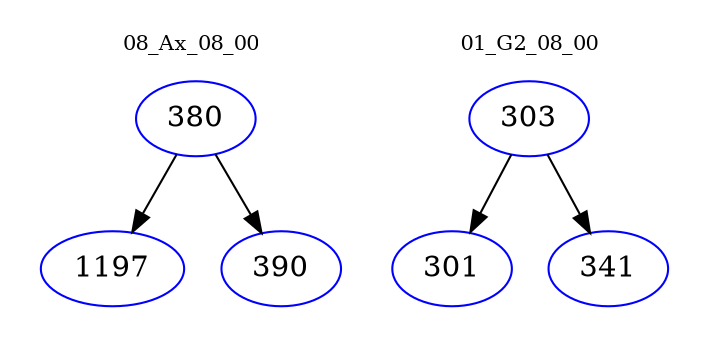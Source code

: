 digraph{
subgraph cluster_0 {
color = white
label = "08_Ax_08_00";
fontsize=10;
T0_380 [label="380", color="blue"]
T0_380 -> T0_1197 [color="black"]
T0_1197 [label="1197", color="blue"]
T0_380 -> T0_390 [color="black"]
T0_390 [label="390", color="blue"]
}
subgraph cluster_1 {
color = white
label = "01_G2_08_00";
fontsize=10;
T1_303 [label="303", color="blue"]
T1_303 -> T1_301 [color="black"]
T1_301 [label="301", color="blue"]
T1_303 -> T1_341 [color="black"]
T1_341 [label="341", color="blue"]
}
}
